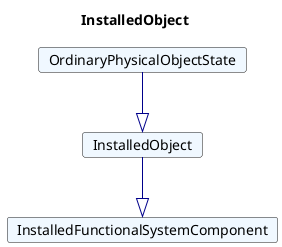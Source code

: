 @startuml
Title InstalledObject 

Card InstalledObject #F0F8FF [
InstalledObject
]
Card OrdinaryPhysicalObjectState #F0F8FF [
OrdinaryPhysicalObjectState
]
OrdinaryPhysicalObjectState --|> InstalledObject  #00008B 
Card InstalledFunctionalSystemComponent #F0F8FF [
InstalledFunctionalSystemComponent
]
InstalledObject --|> InstalledFunctionalSystemComponent  #00008B 
@enduml